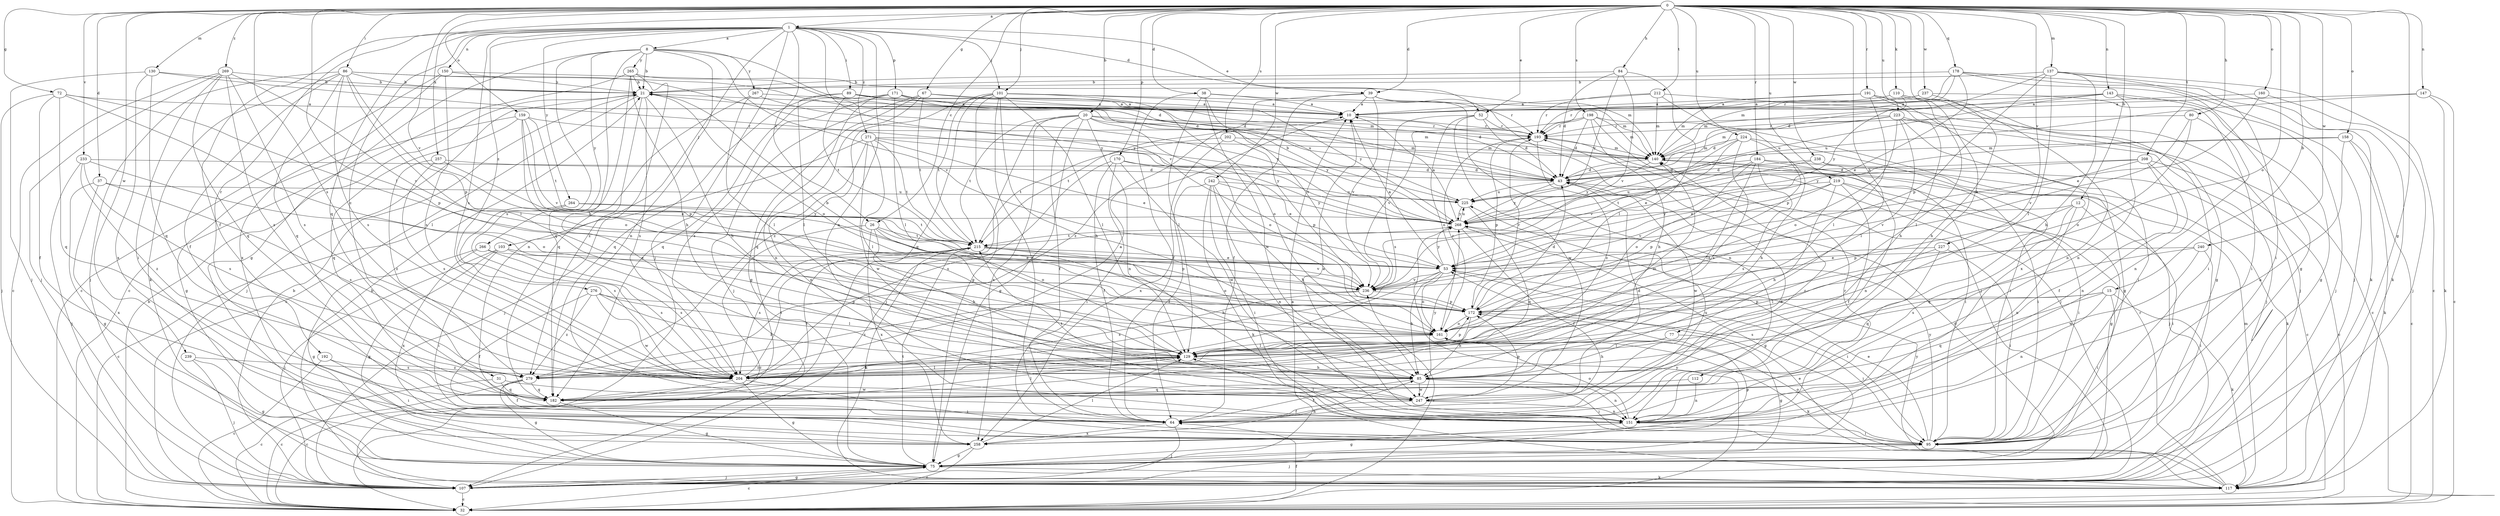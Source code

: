 strict digraph  {
0;
1;
8;
10;
12;
15;
20;
21;
26;
31;
32;
37;
38;
39;
43;
52;
53;
64;
67;
72;
75;
77;
80;
84;
85;
86;
89;
95;
101;
103;
107;
110;
112;
117;
129;
130;
137;
140;
143;
147;
150;
151;
158;
159;
160;
161;
170;
171;
172;
178;
182;
184;
191;
192;
193;
198;
202;
204;
208;
212;
215;
219;
223;
224;
225;
227;
233;
236;
237;
238;
239;
240;
242;
247;
257;
258;
264;
265;
266;
267;
268;
269;
271;
276;
279;
0 -> 1  [label=a];
0 -> 12  [label=b];
0 -> 15  [label=b];
0 -> 20  [label=b];
0 -> 26  [label=c];
0 -> 37  [label=d];
0 -> 38  [label=d];
0 -> 39  [label=d];
0 -> 52  [label=e];
0 -> 67  [label=g];
0 -> 72  [label=g];
0 -> 75  [label=g];
0 -> 77  [label=h];
0 -> 80  [label=h];
0 -> 84  [label=h];
0 -> 86  [label=i];
0 -> 101  [label=j];
0 -> 110  [label=k];
0 -> 112  [label=k];
0 -> 129  [label=l];
0 -> 130  [label=m];
0 -> 137  [label=m];
0 -> 143  [label=n];
0 -> 147  [label=n];
0 -> 158  [label=o];
0 -> 159  [label=o];
0 -> 160  [label=o];
0 -> 161  [label=o];
0 -> 170  [label=p];
0 -> 178  [label=q];
0 -> 184  [label=r];
0 -> 191  [label=r];
0 -> 198  [label=s];
0 -> 202  [label=s];
0 -> 204  [label=s];
0 -> 208  [label=t];
0 -> 212  [label=t];
0 -> 219  [label=u];
0 -> 223  [label=u];
0 -> 224  [label=u];
0 -> 227  [label=v];
0 -> 233  [label=v];
0 -> 236  [label=v];
0 -> 237  [label=w];
0 -> 238  [label=w];
0 -> 239  [label=w];
0 -> 240  [label=w];
0 -> 242  [label=w];
0 -> 257  [label=x];
0 -> 269  [label=z];
1 -> 8  [label=a];
1 -> 26  [label=c];
1 -> 31  [label=c];
1 -> 39  [label=d];
1 -> 52  [label=e];
1 -> 64  [label=f];
1 -> 89  [label=i];
1 -> 101  [label=j];
1 -> 103  [label=j];
1 -> 107  [label=j];
1 -> 150  [label=n];
1 -> 151  [label=n];
1 -> 171  [label=p];
1 -> 182  [label=q];
1 -> 192  [label=r];
1 -> 204  [label=s];
1 -> 236  [label=v];
1 -> 264  [label=y];
1 -> 271  [label=z];
1 -> 276  [label=z];
8 -> 21  [label=b];
8 -> 43  [label=d];
8 -> 75  [label=g];
8 -> 85  [label=h];
8 -> 151  [label=n];
8 -> 204  [label=s];
8 -> 236  [label=v];
8 -> 265  [label=y];
8 -> 266  [label=y];
8 -> 267  [label=y];
10 -> 193  [label=r];
10 -> 215  [label=t];
12 -> 95  [label=i];
12 -> 151  [label=n];
12 -> 172  [label=p];
12 -> 182  [label=q];
12 -> 268  [label=y];
15 -> 95  [label=i];
15 -> 117  [label=k];
15 -> 151  [label=n];
15 -> 172  [label=p];
15 -> 182  [label=q];
15 -> 204  [label=s];
20 -> 64  [label=f];
20 -> 75  [label=g];
20 -> 107  [label=j];
20 -> 140  [label=m];
20 -> 151  [label=n];
20 -> 161  [label=o];
20 -> 193  [label=r];
20 -> 215  [label=t];
20 -> 258  [label=x];
20 -> 268  [label=y];
21 -> 10  [label=a];
21 -> 32  [label=c];
21 -> 85  [label=h];
21 -> 107  [label=j];
21 -> 161  [label=o];
21 -> 204  [label=s];
21 -> 279  [label=z];
26 -> 32  [label=c];
26 -> 85  [label=h];
26 -> 161  [label=o];
26 -> 172  [label=p];
26 -> 215  [label=t];
26 -> 258  [label=x];
31 -> 32  [label=c];
31 -> 182  [label=q];
31 -> 247  [label=w];
32 -> 21  [label=b];
32 -> 64  [label=f];
32 -> 236  [label=v];
32 -> 268  [label=y];
37 -> 75  [label=g];
37 -> 204  [label=s];
37 -> 225  [label=u];
37 -> 258  [label=x];
38 -> 10  [label=a];
38 -> 64  [label=f];
38 -> 129  [label=l];
38 -> 140  [label=m];
38 -> 236  [label=v];
38 -> 247  [label=w];
39 -> 10  [label=a];
39 -> 64  [label=f];
39 -> 107  [label=j];
39 -> 151  [label=n];
39 -> 236  [label=v];
39 -> 279  [label=z];
43 -> 225  [label=u];
43 -> 247  [label=w];
43 -> 268  [label=y];
52 -> 43  [label=d];
52 -> 161  [label=o];
52 -> 193  [label=r];
52 -> 204  [label=s];
52 -> 247  [label=w];
53 -> 10  [label=a];
53 -> 85  [label=h];
53 -> 95  [label=i];
53 -> 161  [label=o];
53 -> 204  [label=s];
53 -> 236  [label=v];
53 -> 268  [label=y];
64 -> 43  [label=d];
64 -> 107  [label=j];
64 -> 225  [label=u];
64 -> 258  [label=x];
64 -> 140  [label=r];
67 -> 10  [label=a];
67 -> 75  [label=g];
67 -> 107  [label=j];
67 -> 182  [label=q];
67 -> 215  [label=t];
67 -> 268  [label=y];
72 -> 10  [label=a];
72 -> 64  [label=f];
72 -> 107  [label=j];
72 -> 129  [label=l];
72 -> 172  [label=p];
72 -> 182  [label=q];
75 -> 32  [label=c];
75 -> 43  [label=d];
75 -> 107  [label=j];
75 -> 117  [label=k];
75 -> 172  [label=p];
75 -> 215  [label=t];
77 -> 75  [label=g];
77 -> 85  [label=h];
77 -> 129  [label=l];
80 -> 151  [label=n];
80 -> 161  [label=o];
80 -> 193  [label=r];
80 -> 236  [label=v];
84 -> 21  [label=b];
84 -> 43  [label=d];
84 -> 129  [label=l];
84 -> 236  [label=v];
84 -> 268  [label=y];
85 -> 64  [label=f];
85 -> 95  [label=i];
85 -> 151  [label=n];
85 -> 247  [label=w];
86 -> 21  [label=b];
86 -> 43  [label=d];
86 -> 64  [label=f];
86 -> 107  [label=j];
86 -> 117  [label=k];
86 -> 129  [label=l];
86 -> 172  [label=p];
86 -> 182  [label=q];
86 -> 204  [label=s];
86 -> 268  [label=y];
89 -> 10  [label=a];
89 -> 43  [label=d];
89 -> 129  [label=l];
89 -> 182  [label=q];
89 -> 193  [label=r];
89 -> 215  [label=t];
95 -> 53  [label=e];
95 -> 107  [label=j];
95 -> 161  [label=o];
95 -> 268  [label=y];
101 -> 10  [label=a];
101 -> 64  [label=f];
101 -> 75  [label=g];
101 -> 85  [label=h];
101 -> 129  [label=l];
101 -> 161  [label=o];
101 -> 182  [label=q];
101 -> 193  [label=r];
101 -> 215  [label=t];
101 -> 279  [label=z];
103 -> 53  [label=e];
103 -> 75  [label=g];
103 -> 95  [label=i];
103 -> 107  [label=j];
103 -> 204  [label=s];
107 -> 10  [label=a];
107 -> 21  [label=b];
107 -> 32  [label=c];
107 -> 75  [label=g];
110 -> 10  [label=a];
110 -> 95  [label=i];
110 -> 129  [label=l];
110 -> 151  [label=n];
110 -> 268  [label=y];
112 -> 151  [label=n];
112 -> 182  [label=q];
117 -> 21  [label=b];
117 -> 53  [label=e];
117 -> 140  [label=m];
117 -> 193  [label=r];
117 -> 268  [label=y];
129 -> 85  [label=h];
129 -> 172  [label=p];
129 -> 204  [label=s];
129 -> 279  [label=z];
130 -> 21  [label=b];
130 -> 107  [label=j];
130 -> 182  [label=q];
130 -> 258  [label=x];
130 -> 268  [label=y];
137 -> 21  [label=b];
137 -> 32  [label=c];
137 -> 43  [label=d];
137 -> 85  [label=h];
137 -> 95  [label=i];
137 -> 117  [label=k];
137 -> 129  [label=l];
137 -> 172  [label=p];
140 -> 43  [label=d];
140 -> 95  [label=i];
140 -> 107  [label=j];
140 -> 268  [label=y];
143 -> 10  [label=a];
143 -> 75  [label=g];
143 -> 107  [label=j];
143 -> 140  [label=m];
143 -> 151  [label=n];
143 -> 225  [label=u];
147 -> 10  [label=a];
147 -> 32  [label=c];
147 -> 117  [label=k];
147 -> 225  [label=u];
150 -> 21  [label=b];
150 -> 32  [label=c];
150 -> 43  [label=d];
150 -> 204  [label=s];
150 -> 258  [label=x];
151 -> 10  [label=a];
151 -> 75  [label=g];
151 -> 95  [label=i];
151 -> 129  [label=l];
151 -> 161  [label=o];
158 -> 32  [label=c];
158 -> 117  [label=k];
158 -> 140  [label=m];
158 -> 151  [label=n];
158 -> 268  [label=y];
159 -> 75  [label=g];
159 -> 161  [label=o];
159 -> 172  [label=p];
159 -> 182  [label=q];
159 -> 193  [label=r];
159 -> 215  [label=t];
159 -> 236  [label=v];
160 -> 10  [label=a];
160 -> 53  [label=e];
160 -> 107  [label=j];
161 -> 117  [label=k];
161 -> 129  [label=l];
161 -> 193  [label=r];
170 -> 43  [label=d];
170 -> 53  [label=e];
170 -> 64  [label=f];
170 -> 95  [label=i];
170 -> 204  [label=s];
170 -> 247  [label=w];
171 -> 10  [label=a];
171 -> 129  [label=l];
171 -> 140  [label=m];
171 -> 151  [label=n];
171 -> 182  [label=q];
171 -> 204  [label=s];
171 -> 225  [label=u];
172 -> 21  [label=b];
172 -> 43  [label=d];
172 -> 85  [label=h];
172 -> 95  [label=i];
172 -> 161  [label=o];
172 -> 193  [label=r];
178 -> 21  [label=b];
178 -> 53  [label=e];
178 -> 75  [label=g];
178 -> 107  [label=j];
178 -> 117  [label=k];
178 -> 140  [label=m];
178 -> 193  [label=r];
182 -> 75  [label=g];
182 -> 129  [label=l];
182 -> 215  [label=t];
184 -> 43  [label=d];
184 -> 95  [label=i];
184 -> 117  [label=k];
184 -> 129  [label=l];
184 -> 161  [label=o];
184 -> 204  [label=s];
184 -> 215  [label=t];
191 -> 10  [label=a];
191 -> 75  [label=g];
191 -> 85  [label=h];
191 -> 129  [label=l];
191 -> 140  [label=m];
191 -> 258  [label=x];
192 -> 32  [label=c];
192 -> 95  [label=i];
192 -> 279  [label=z];
193 -> 140  [label=m];
193 -> 172  [label=p];
193 -> 279  [label=z];
198 -> 43  [label=d];
198 -> 75  [label=g];
198 -> 85  [label=h];
198 -> 107  [label=j];
198 -> 140  [label=m];
198 -> 193  [label=r];
198 -> 236  [label=v];
202 -> 140  [label=m];
202 -> 172  [label=p];
202 -> 215  [label=t];
202 -> 258  [label=x];
204 -> 10  [label=a];
204 -> 32  [label=c];
204 -> 75  [label=g];
204 -> 95  [label=i];
204 -> 129  [label=l];
204 -> 140  [label=m];
204 -> 215  [label=t];
208 -> 32  [label=c];
208 -> 43  [label=d];
208 -> 53  [label=e];
208 -> 64  [label=f];
208 -> 151  [label=n];
208 -> 236  [label=v];
212 -> 10  [label=a];
212 -> 107  [label=j];
212 -> 140  [label=m];
212 -> 172  [label=p];
212 -> 193  [label=r];
215 -> 53  [label=e];
215 -> 85  [label=h];
215 -> 117  [label=k];
215 -> 161  [label=o];
215 -> 204  [label=s];
215 -> 236  [label=v];
219 -> 64  [label=f];
219 -> 75  [label=g];
219 -> 85  [label=h];
219 -> 95  [label=i];
219 -> 172  [label=p];
219 -> 225  [label=u];
219 -> 236  [label=v];
223 -> 32  [label=c];
223 -> 43  [label=d];
223 -> 95  [label=i];
223 -> 107  [label=j];
223 -> 129  [label=l];
223 -> 140  [label=m];
223 -> 161  [label=o];
223 -> 193  [label=r];
224 -> 53  [label=e];
224 -> 85  [label=h];
224 -> 95  [label=i];
224 -> 140  [label=m];
224 -> 204  [label=s];
224 -> 236  [label=v];
225 -> 21  [label=b];
225 -> 182  [label=q];
225 -> 268  [label=y];
227 -> 53  [label=e];
227 -> 95  [label=i];
227 -> 129  [label=l];
227 -> 182  [label=q];
233 -> 43  [label=d];
233 -> 107  [label=j];
233 -> 161  [label=o];
233 -> 204  [label=s];
233 -> 279  [label=z];
236 -> 172  [label=p];
236 -> 204  [label=s];
236 -> 279  [label=z];
237 -> 10  [label=a];
237 -> 85  [label=h];
237 -> 95  [label=i];
237 -> 193  [label=r];
238 -> 32  [label=c];
238 -> 43  [label=d];
238 -> 151  [label=n];
238 -> 268  [label=y];
239 -> 75  [label=g];
239 -> 107  [label=j];
239 -> 204  [label=s];
240 -> 53  [label=e];
240 -> 95  [label=i];
240 -> 204  [label=s];
240 -> 247  [label=w];
242 -> 64  [label=f];
242 -> 85  [label=h];
242 -> 95  [label=i];
242 -> 117  [label=k];
242 -> 151  [label=n];
242 -> 225  [label=u];
242 -> 268  [label=y];
247 -> 43  [label=d];
247 -> 64  [label=f];
247 -> 151  [label=n];
247 -> 172  [label=p];
247 -> 215  [label=t];
247 -> 268  [label=y];
257 -> 43  [label=d];
257 -> 53  [label=e];
257 -> 204  [label=s];
257 -> 279  [label=z];
258 -> 32  [label=c];
258 -> 75  [label=g];
258 -> 85  [label=h];
258 -> 129  [label=l];
258 -> 193  [label=r];
264 -> 32  [label=c];
264 -> 204  [label=s];
264 -> 215  [label=t];
264 -> 268  [label=y];
265 -> 21  [label=b];
265 -> 32  [label=c];
265 -> 85  [label=h];
265 -> 140  [label=m];
265 -> 151  [label=n];
265 -> 182  [label=q];
266 -> 53  [label=e];
266 -> 75  [label=g];
266 -> 204  [label=s];
266 -> 258  [label=x];
267 -> 10  [label=a];
267 -> 129  [label=l];
267 -> 182  [label=q];
267 -> 268  [label=y];
268 -> 10  [label=a];
268 -> 64  [label=f];
268 -> 75  [label=g];
268 -> 215  [label=t];
268 -> 225  [label=u];
269 -> 21  [label=b];
269 -> 32  [label=c];
269 -> 95  [label=i];
269 -> 107  [label=j];
269 -> 182  [label=q];
269 -> 204  [label=s];
269 -> 236  [label=v];
269 -> 279  [label=z];
271 -> 53  [label=e];
271 -> 107  [label=j];
271 -> 129  [label=l];
271 -> 140  [label=m];
271 -> 151  [label=n];
271 -> 215  [label=t];
271 -> 247  [label=w];
271 -> 268  [label=y];
276 -> 64  [label=f];
276 -> 85  [label=h];
276 -> 129  [label=l];
276 -> 172  [label=p];
276 -> 247  [label=w];
276 -> 279  [label=z];
279 -> 32  [label=c];
279 -> 64  [label=f];
279 -> 75  [label=g];
279 -> 129  [label=l];
279 -> 182  [label=q];
}
